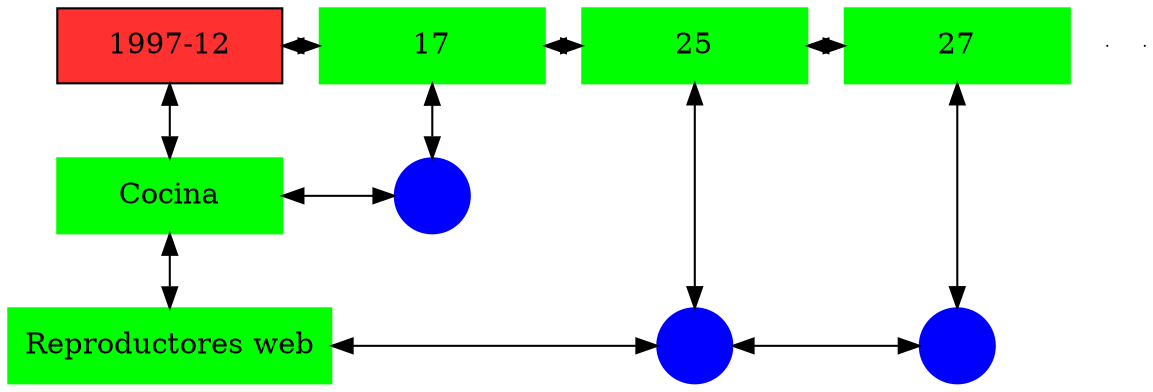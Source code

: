 digraph G{
node[shape="box"];
nodeMt[ label = "1997-12", width = 1.5, style = filled, fillcolor = firebrick1, group = 1 ];
e0[ shape = point, width = 0 ];
e1[ shape = point, width = 0 ];
node0xc00040d040[label="17",color=green,style =filled,width = 1.5 group=17];
nodeMt->node0xc00040d040[dir="both"];
{rank=same;nodeMt;node0xc00040d040;}
node0xc00040ce10[label="25",color=green,style =filled,width = 1.5 group=25];
node0xc00040d040->node0xc00040ce10[dir="both"];
{rank=same;node0xc00040d040;node0xc00040ce10;}
node0xc00040c550[label="27",color=green,style =filled,width = 1.5 group=27];
node0xc00040ce10->node0xc00040c550[dir="both"];
{rank=same;node0xc00040ce10;node0xc00040c550;}
node0xc00040cff0[label="Cocina",color=green,style =filled width = 1.5 group=1];
node0xc0001c0e80[label="",color=blue,style =filled, width = 0.5 group=17 shape=circle];
node0xc00040cff0->node0xc0001c0e80[dir="both"];
{rank=same;node0xc00040cff0;node0xc0001c0e80;}
node0xc00040c500[label="Reproductores web",color=green,style =filled width = 1.5 group=1];
node0xc0001c0d00[label="",color=blue,style =filled, width = 0.5 group=25 shape=circle];
node0xc00040c500->node0xc0001c0d00[dir="both"];
{rank=same;node0xc00040c500;node0xc0001c0d00;}
node0xc0001c0780[label="",color=blue,style =filled, width = 0.5 group=27 shape=circle];
node0xc0001c0d00->node0xc0001c0780[dir="both"];
{rank=same;node0xc0001c0780;node0xc0001c0d00;}
node0xc00040d040->node0xc0001c0e80[dir="both"];
node0xc00040ce10->node0xc0001c0d00[dir="both"];
node0xc00040c550->node0xc0001c0780[dir="both"];
nodeMt->node0xc00040cff0[dir="both"];
node0xc00040cff0->node0xc00040c500[dir="both"];
}
